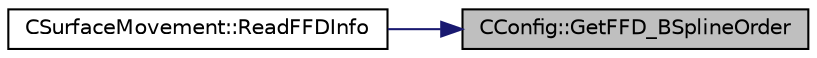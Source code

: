 digraph "CConfig::GetFFD_BSplineOrder"
{
 // LATEX_PDF_SIZE
  edge [fontname="Helvetica",fontsize="10",labelfontname="Helvetica",labelfontsize="10"];
  node [fontname="Helvetica",fontsize="10",shape=record];
  rankdir="RL";
  Node1 [label="CConfig::GetFFD_BSplineOrder",height=0.2,width=0.4,color="black", fillcolor="grey75", style="filled", fontcolor="black",tooltip="Get the kind BSpline Order in i,j,k direction."];
  Node1 -> Node2 [dir="back",color="midnightblue",fontsize="10",style="solid",fontname="Helvetica"];
  Node2 [label="CSurfaceMovement::ReadFFDInfo",height=0.2,width=0.4,color="black", fillcolor="white", style="filled",URL="$classCSurfaceMovement.html#af72337ffcc3c207f8788b280a790b508",tooltip="Read the free form information from the grid input file."];
}
